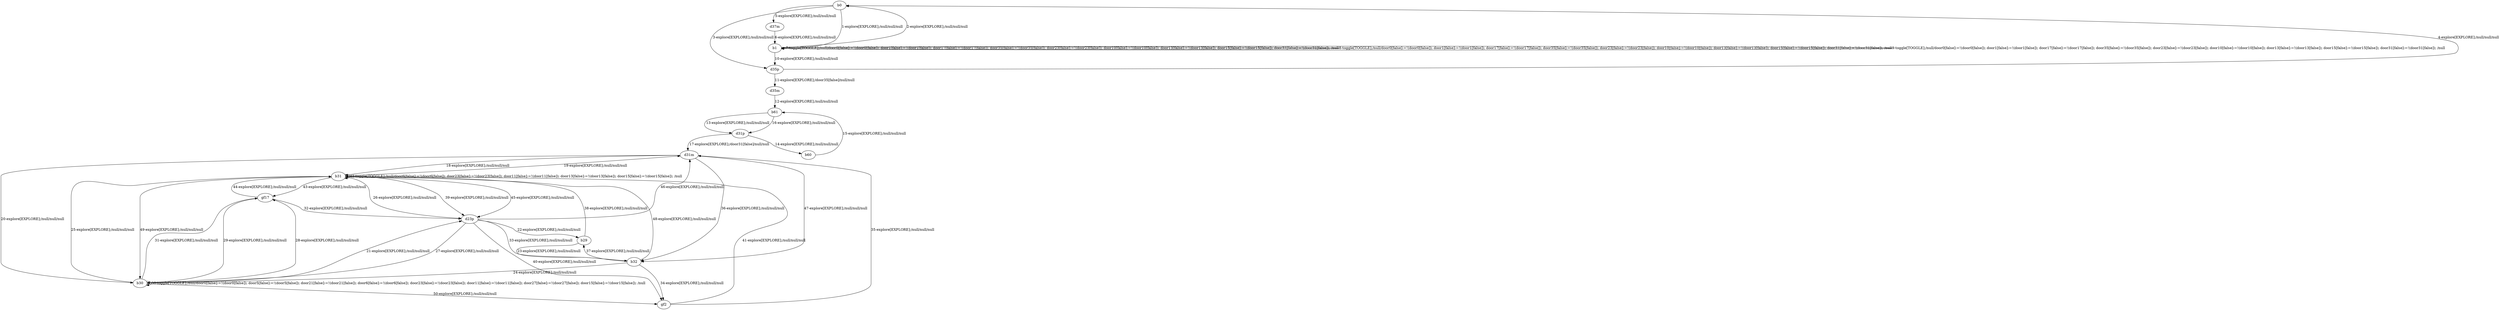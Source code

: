 # Total number of goals covered by this test: 11
# b29 --> b32
# d31m --> b32
# d23p --> b29
# b32 --> b29
# b32 --> gf2
# d23p --> b30
# gf17 --> b31
# gf2 --> b31
# d31p --> b60
# b31 --> d31m
# b30 --> gf2

digraph g {
"b0" -> "b1" [label = "1-explore[EXPLORE];/null/null/null"];
"b1" -> "b0" [label = "2-explore[EXPLORE];/null/null/null"];
"b0" -> "d35p" [label = "3-explore[EXPLORE];/null/null/null"];
"d35p" -> "b0" [label = "4-explore[EXPLORE];/null/null/null"];
"b0" -> "d37m" [label = "5-explore[EXPLORE];/null/null/null"];
"d37m" -> "b1" [label = "6-explore[EXPLORE];/null/null/null"];
"b1" -> "b1" [label = "7-toggle[TOGGLE];/null/door0[false]:=!(door0[false]); door1[false]:=!(door1[false]); door17[false]:=!(door17[false]); door35[false]:=!(door35[false]); door23[false]:=!(door23[false]); door10[false]:=!(door10[false]); door13[false]:=!(door13[false]); door15[false]:=!(door15[false]); door31[false]:=!(door31[false]); /null"];
"b1" -> "b1" [label = "8-toggle[TOGGLE];/null/door0[false]:=!(door0[false]); door1[false]:=!(door1[false]); door17[false]:=!(door17[false]); door35[false]:=!(door35[false]); door23[false]:=!(door23[false]); door10[false]:=!(door10[false]); door13[false]:=!(door13[false]); door15[false]:=!(door15[false]); door31[false]:=!(door31[false]); /null"];
"b1" -> "b1" [label = "9-toggle[TOGGLE];/null/door0[false]:=!(door0[false]); door1[false]:=!(door1[false]); door17[false]:=!(door17[false]); door35[false]:=!(door35[false]); door23[false]:=!(door23[false]); door10[false]:=!(door10[false]); door13[false]:=!(door13[false]); door15[false]:=!(door15[false]); door31[false]:=!(door31[false]); /null"];
"b1" -> "d35p" [label = "10-explore[EXPLORE];/null/null/null"];
"d35p" -> "d35m" [label = "11-explore[EXPLORE];/door35[false]/null/null"];
"d35m" -> "b61" [label = "12-explore[EXPLORE];/null/null/null"];
"b61" -> "d31p" [label = "13-explore[EXPLORE];/null/null/null"];
"d31p" -> "b60" [label = "14-explore[EXPLORE];/null/null/null"];
"b60" -> "b61" [label = "15-explore[EXPLORE];/null/null/null"];
"b61" -> "d31p" [label = "16-explore[EXPLORE];/null/null/null"];
"d31p" -> "d31m" [label = "17-explore[EXPLORE];/door31[false]/null/null"];
"d31m" -> "b31" [label = "18-explore[EXPLORE];/null/null/null"];
"b31" -> "d31m" [label = "19-explore[EXPLORE];/null/null/null"];
"d31m" -> "b30" [label = "20-explore[EXPLORE];/null/null/null"];
"b30" -> "d23p" [label = "21-explore[EXPLORE];/null/null/null"];
"d23p" -> "b29" [label = "22-explore[EXPLORE];/null/null/null"];
"b29" -> "b32" [label = "23-explore[EXPLORE];/null/null/null"];
"b32" -> "b30" [label = "24-explore[EXPLORE];/null/null/null"];
"b30" -> "b31" [label = "25-explore[EXPLORE];/null/null/null"];
"b31" -> "d23p" [label = "26-explore[EXPLORE];/null/null/null"];
"d23p" -> "b30" [label = "27-explore[EXPLORE];/null/null/null"];
"b30" -> "gf17" [label = "28-explore[EXPLORE];/null/null/null"];
"gf17" -> "b30" [label = "29-explore[EXPLORE];/null/null/null"];
"b30" -> "b30" [label = "30-toggle[TOGGLE];/null/door0[false]:=!(door0[false]); door5[false]:=!(door5[false]); door21[false]:=!(door21[false]); door6[false]:=!(door6[false]); door23[false]:=!(door23[false]); door11[false]:=!(door11[false]); door27[false]:=!(door27[false]); door15[false]:=!(door15[false]); /null"];
"b30" -> "gf17" [label = "31-explore[EXPLORE];/null/null/null"];
"gf17" -> "d23p" [label = "32-explore[EXPLORE];/null/null/null"];
"d23p" -> "b32" [label = "33-explore[EXPLORE];/null/null/null"];
"b32" -> "gf2" [label = "34-explore[EXPLORE];/null/null/null"];
"gf2" -> "d31m" [label = "35-explore[EXPLORE];/null/null/null"];
"d31m" -> "b32" [label = "36-explore[EXPLORE];/null/null/null"];
"b32" -> "b29" [label = "37-explore[EXPLORE];/null/null/null"];
"b29" -> "b31" [label = "38-explore[EXPLORE];/null/null/null"];
"b31" -> "d23p" [label = "39-explore[EXPLORE];/null/null/null"];
"d23p" -> "gf2" [label = "40-explore[EXPLORE];/null/null/null"];
"gf2" -> "b31" [label = "41-explore[EXPLORE];/null/null/null"];
"b31" -> "b31" [label = "42-toggle[TOGGLE];/null/door6[false]:=!(door6[false]); door23[false]:=!(door23[false]); door11[false]:=!(door11[false]); door13[false]:=!(door13[false]); door15[false]:=!(door15[false]); /null"];
"b31" -> "gf17" [label = "43-explore[EXPLORE];/null/null/null"];
"gf17" -> "b31" [label = "44-explore[EXPLORE];/null/null/null"];
"b31" -> "d23p" [label = "45-explore[EXPLORE];/null/null/null"];
"d23p" -> "d31m" [label = "46-explore[EXPLORE];/null/null/null"];
"d31m" -> "b32" [label = "47-explore[EXPLORE];/null/null/null"];
"b32" -> "b31" [label = "48-explore[EXPLORE];/null/null/null"];
"b31" -> "b30" [label = "49-explore[EXPLORE];/null/null/null"];
"b30" -> "gf2" [label = "50-explore[EXPLORE];/null/null/null"];
}